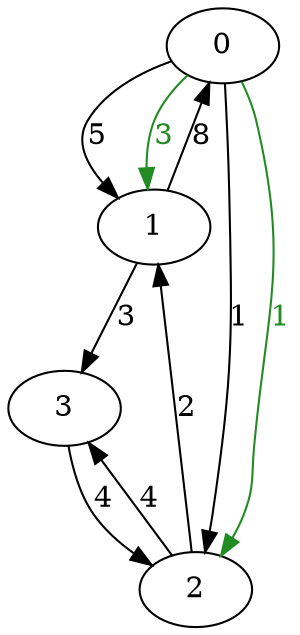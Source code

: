 digraph LAB_08 {
0 -> 1 [label="5"];
0 -> 2 [label="1"];
1 -> 0 [label="8"];
1 -> 3 [label="3"];
2 -> 1 [label="2"];
2 -> 3 [label="4"];
3 -> 2 [label="4"];
0 -> 1 [label="3" color="#228b22" fontcolor="#228b22"];
0 -> 2 [label="1" color="#228b22" fontcolor="#228b22"];
}
